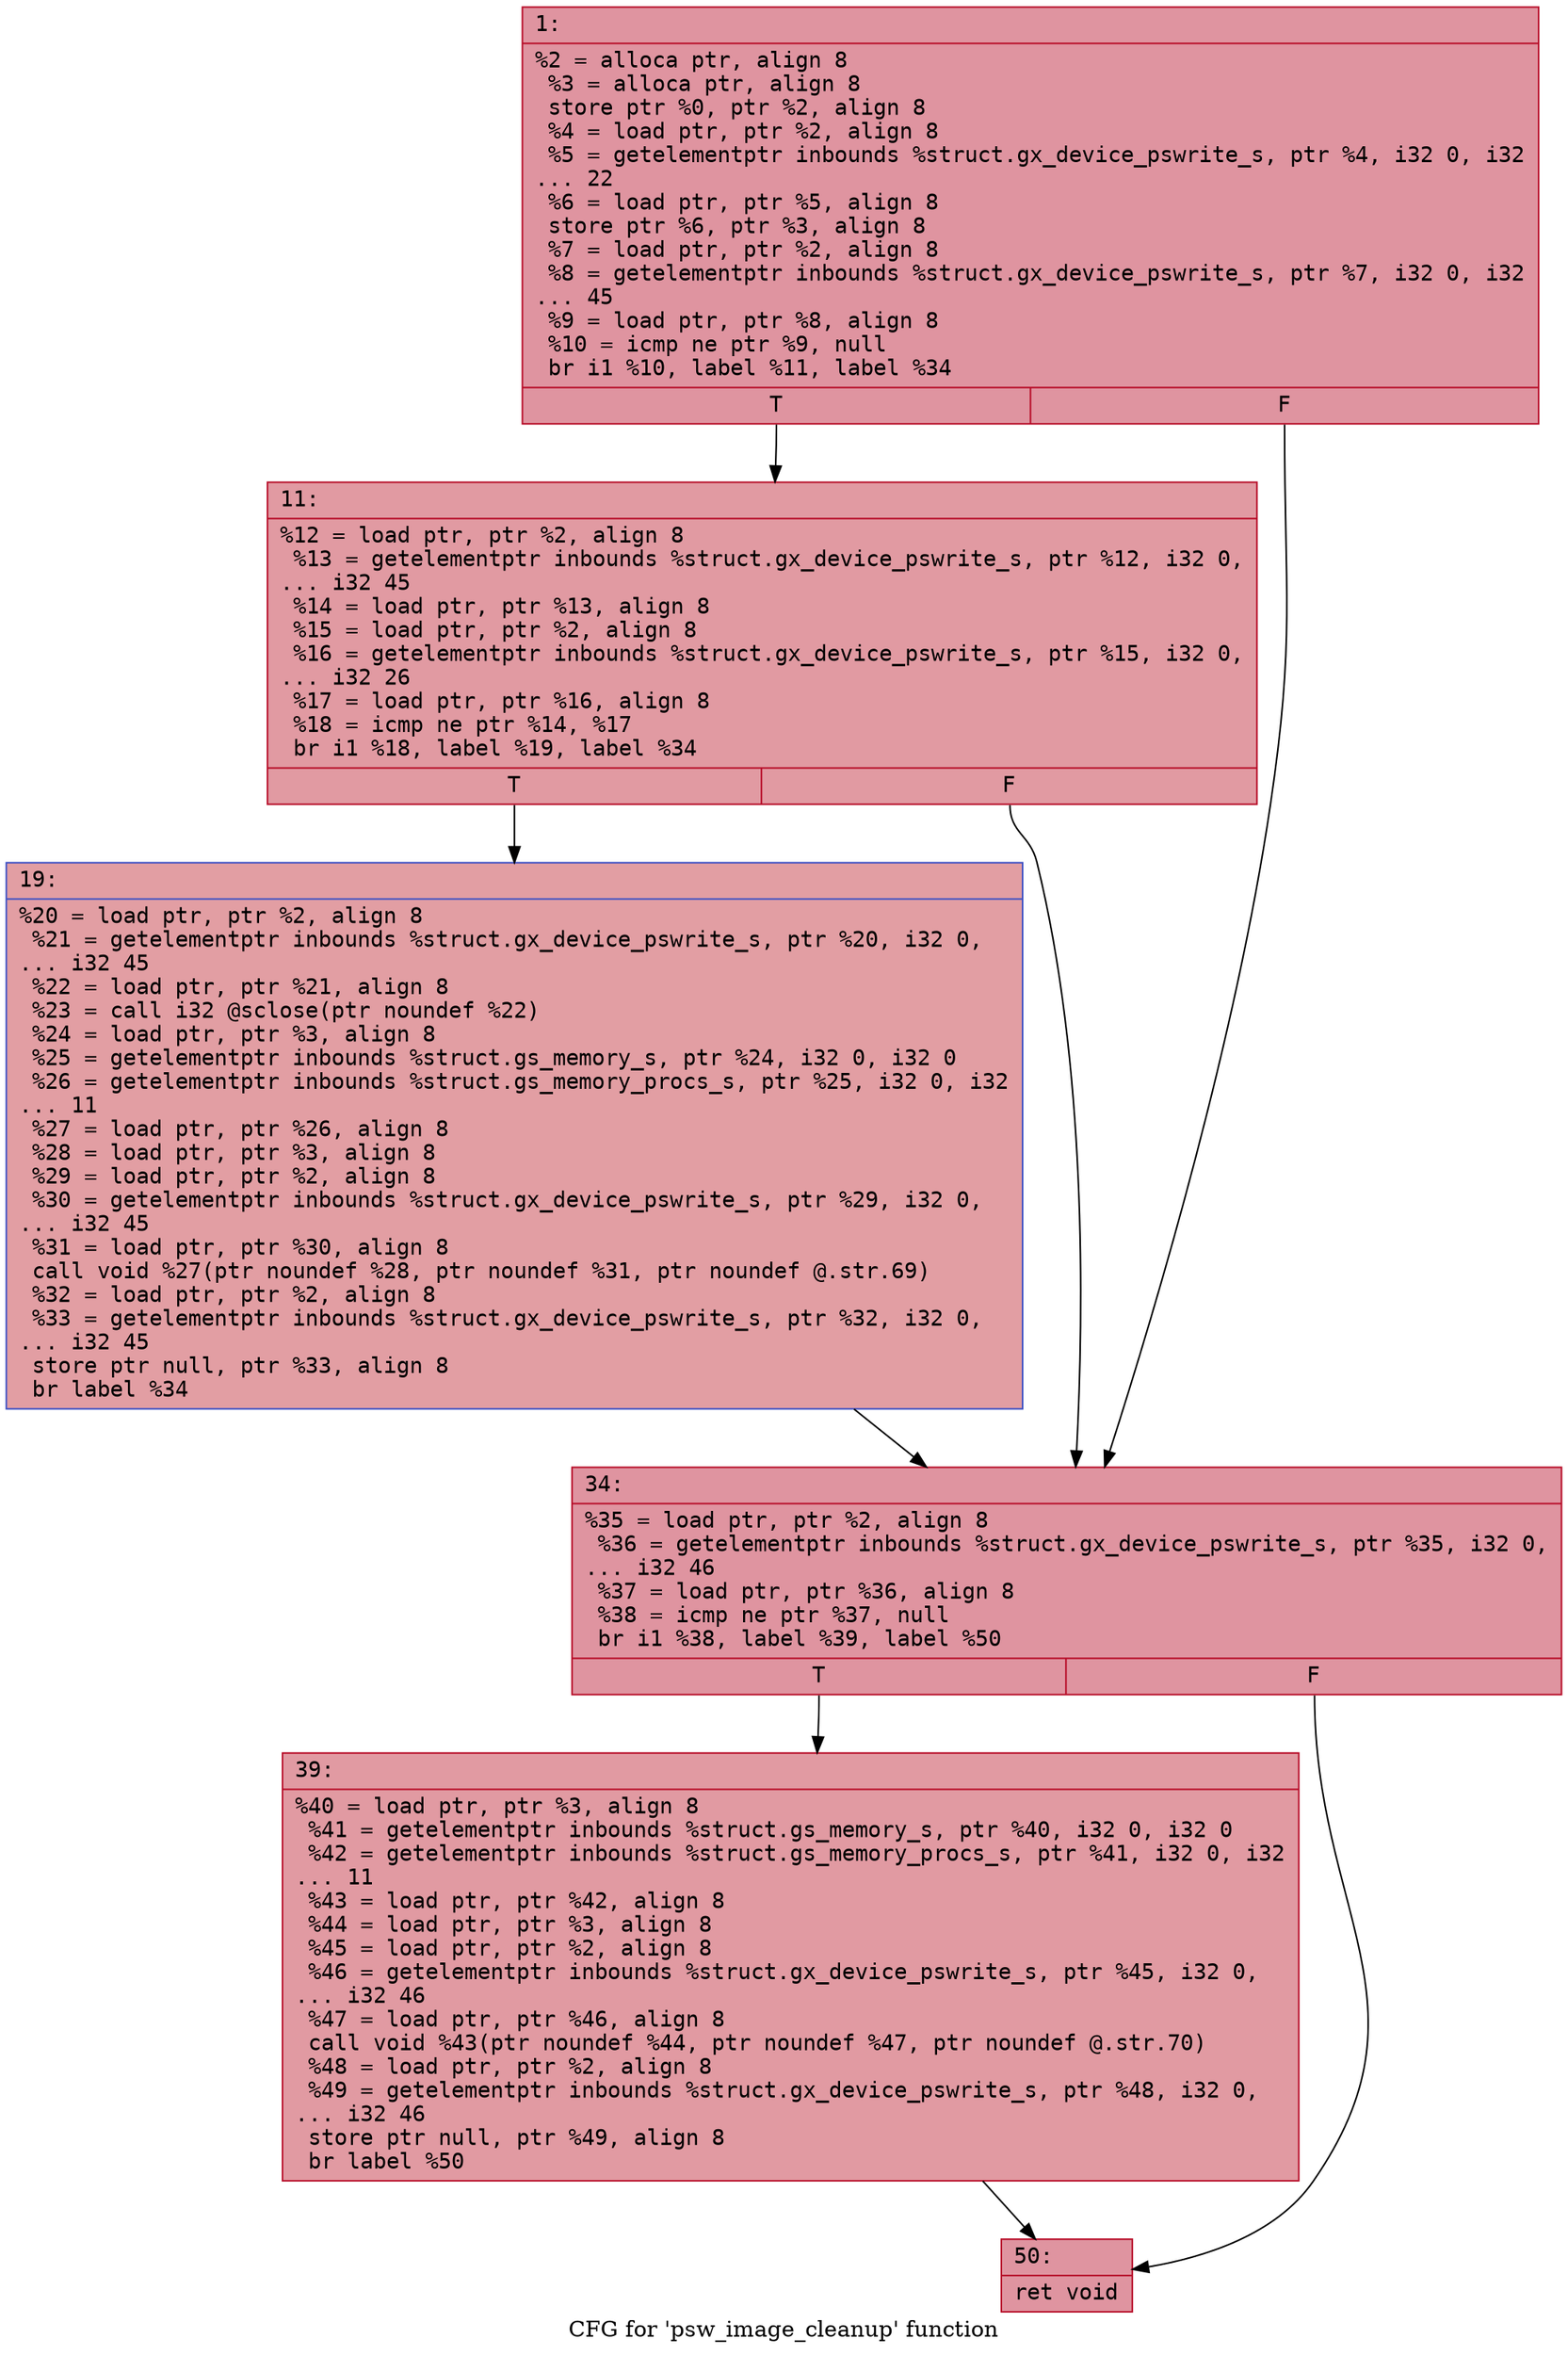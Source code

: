 digraph "CFG for 'psw_image_cleanup' function" {
	label="CFG for 'psw_image_cleanup' function";

	Node0x600002866ad0 [shape=record,color="#b70d28ff", style=filled, fillcolor="#b70d2870" fontname="Courier",label="{1:\l|  %2 = alloca ptr, align 8\l  %3 = alloca ptr, align 8\l  store ptr %0, ptr %2, align 8\l  %4 = load ptr, ptr %2, align 8\l  %5 = getelementptr inbounds %struct.gx_device_pswrite_s, ptr %4, i32 0, i32\l... 22\l  %6 = load ptr, ptr %5, align 8\l  store ptr %6, ptr %3, align 8\l  %7 = load ptr, ptr %2, align 8\l  %8 = getelementptr inbounds %struct.gx_device_pswrite_s, ptr %7, i32 0, i32\l... 45\l  %9 = load ptr, ptr %8, align 8\l  %10 = icmp ne ptr %9, null\l  br i1 %10, label %11, label %34\l|{<s0>T|<s1>F}}"];
	Node0x600002866ad0:s0 -> Node0x600002866b20[tooltip="1 -> 11\nProbability 62.50%" ];
	Node0x600002866ad0:s1 -> Node0x600002866bc0[tooltip="1 -> 34\nProbability 37.50%" ];
	Node0x600002866b20 [shape=record,color="#b70d28ff", style=filled, fillcolor="#bb1b2c70" fontname="Courier",label="{11:\l|  %12 = load ptr, ptr %2, align 8\l  %13 = getelementptr inbounds %struct.gx_device_pswrite_s, ptr %12, i32 0,\l... i32 45\l  %14 = load ptr, ptr %13, align 8\l  %15 = load ptr, ptr %2, align 8\l  %16 = getelementptr inbounds %struct.gx_device_pswrite_s, ptr %15, i32 0,\l... i32 26\l  %17 = load ptr, ptr %16, align 8\l  %18 = icmp ne ptr %14, %17\l  br i1 %18, label %19, label %34\l|{<s0>T|<s1>F}}"];
	Node0x600002866b20:s0 -> Node0x600002866b70[tooltip="11 -> 19\nProbability 62.50%" ];
	Node0x600002866b20:s1 -> Node0x600002866bc0[tooltip="11 -> 34\nProbability 37.50%" ];
	Node0x600002866b70 [shape=record,color="#3d50c3ff", style=filled, fillcolor="#be242e70" fontname="Courier",label="{19:\l|  %20 = load ptr, ptr %2, align 8\l  %21 = getelementptr inbounds %struct.gx_device_pswrite_s, ptr %20, i32 0,\l... i32 45\l  %22 = load ptr, ptr %21, align 8\l  %23 = call i32 @sclose(ptr noundef %22)\l  %24 = load ptr, ptr %3, align 8\l  %25 = getelementptr inbounds %struct.gs_memory_s, ptr %24, i32 0, i32 0\l  %26 = getelementptr inbounds %struct.gs_memory_procs_s, ptr %25, i32 0, i32\l... 11\l  %27 = load ptr, ptr %26, align 8\l  %28 = load ptr, ptr %3, align 8\l  %29 = load ptr, ptr %2, align 8\l  %30 = getelementptr inbounds %struct.gx_device_pswrite_s, ptr %29, i32 0,\l... i32 45\l  %31 = load ptr, ptr %30, align 8\l  call void %27(ptr noundef %28, ptr noundef %31, ptr noundef @.str.69)\l  %32 = load ptr, ptr %2, align 8\l  %33 = getelementptr inbounds %struct.gx_device_pswrite_s, ptr %32, i32 0,\l... i32 45\l  store ptr null, ptr %33, align 8\l  br label %34\l}"];
	Node0x600002866b70 -> Node0x600002866bc0[tooltip="19 -> 34\nProbability 100.00%" ];
	Node0x600002866bc0 [shape=record,color="#b70d28ff", style=filled, fillcolor="#b70d2870" fontname="Courier",label="{34:\l|  %35 = load ptr, ptr %2, align 8\l  %36 = getelementptr inbounds %struct.gx_device_pswrite_s, ptr %35, i32 0,\l... i32 46\l  %37 = load ptr, ptr %36, align 8\l  %38 = icmp ne ptr %37, null\l  br i1 %38, label %39, label %50\l|{<s0>T|<s1>F}}"];
	Node0x600002866bc0:s0 -> Node0x600002866c10[tooltip="34 -> 39\nProbability 62.50%" ];
	Node0x600002866bc0:s1 -> Node0x600002866c60[tooltip="34 -> 50\nProbability 37.50%" ];
	Node0x600002866c10 [shape=record,color="#b70d28ff", style=filled, fillcolor="#bb1b2c70" fontname="Courier",label="{39:\l|  %40 = load ptr, ptr %3, align 8\l  %41 = getelementptr inbounds %struct.gs_memory_s, ptr %40, i32 0, i32 0\l  %42 = getelementptr inbounds %struct.gs_memory_procs_s, ptr %41, i32 0, i32\l... 11\l  %43 = load ptr, ptr %42, align 8\l  %44 = load ptr, ptr %3, align 8\l  %45 = load ptr, ptr %2, align 8\l  %46 = getelementptr inbounds %struct.gx_device_pswrite_s, ptr %45, i32 0,\l... i32 46\l  %47 = load ptr, ptr %46, align 8\l  call void %43(ptr noundef %44, ptr noundef %47, ptr noundef @.str.70)\l  %48 = load ptr, ptr %2, align 8\l  %49 = getelementptr inbounds %struct.gx_device_pswrite_s, ptr %48, i32 0,\l... i32 46\l  store ptr null, ptr %49, align 8\l  br label %50\l}"];
	Node0x600002866c10 -> Node0x600002866c60[tooltip="39 -> 50\nProbability 100.00%" ];
	Node0x600002866c60 [shape=record,color="#b70d28ff", style=filled, fillcolor="#b70d2870" fontname="Courier",label="{50:\l|  ret void\l}"];
}
